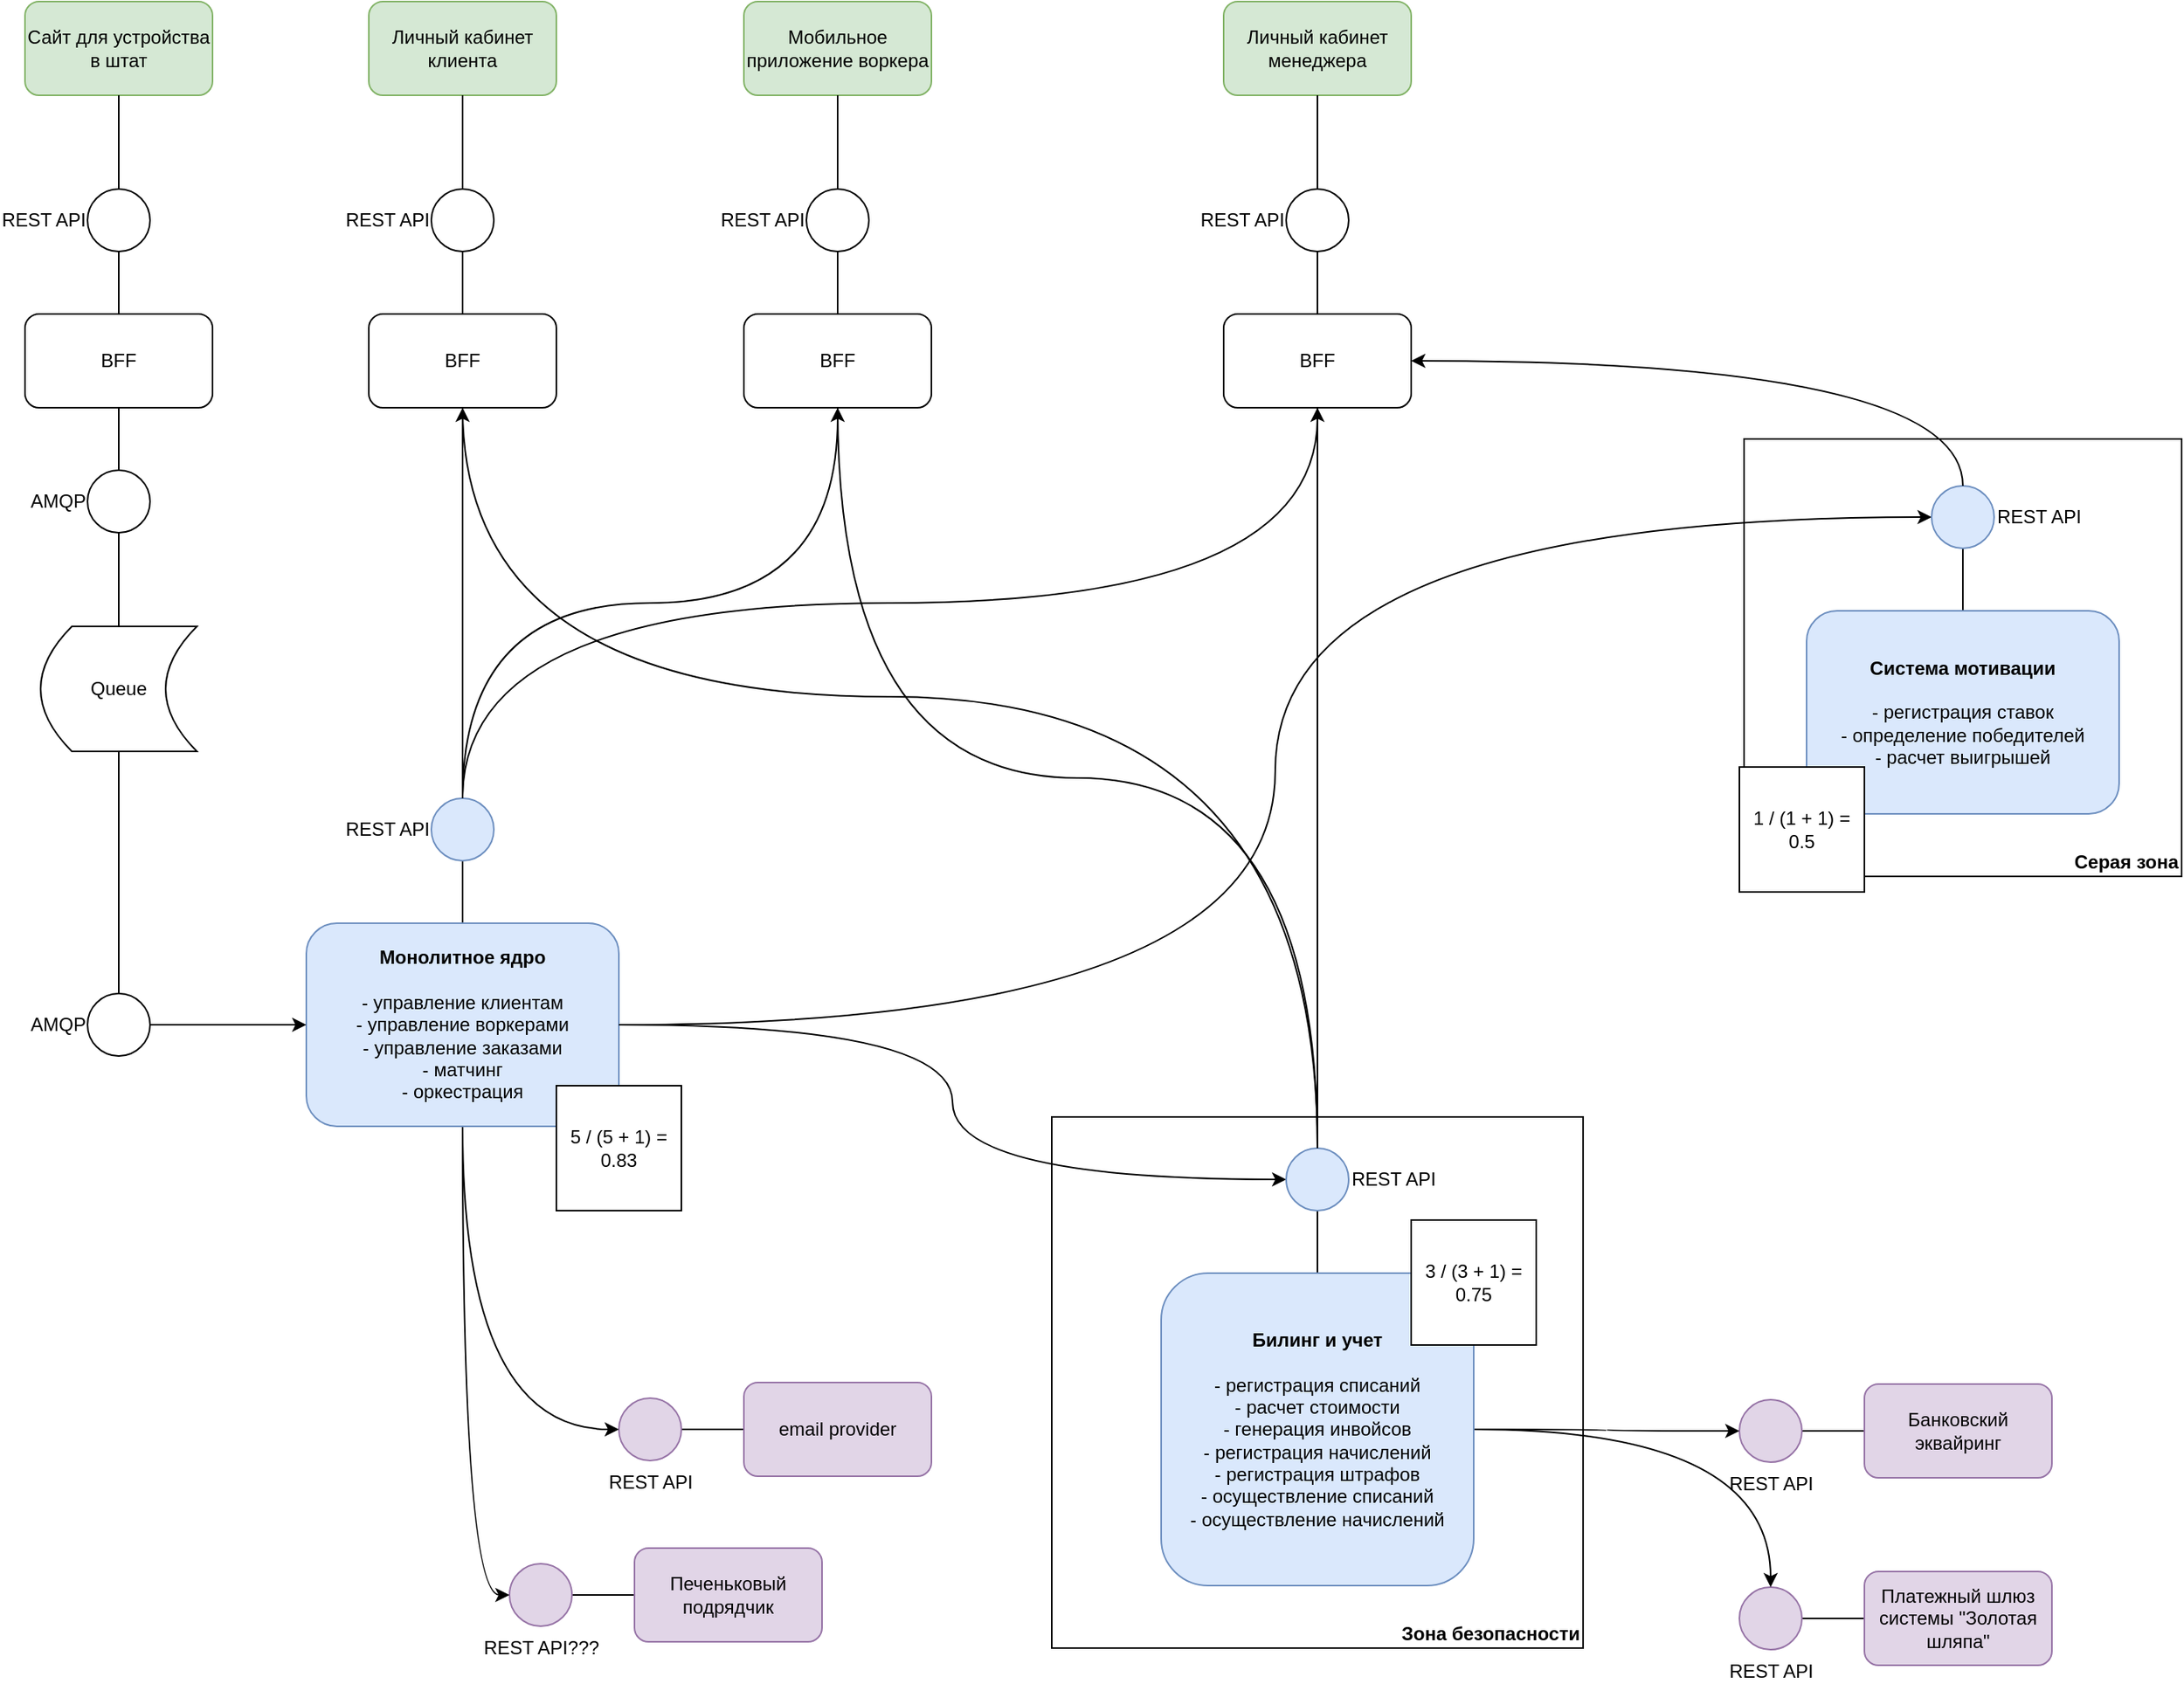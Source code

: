 <mxfile version="22.0.0" type="device">
  <diagram name="Page-1" id="wcj9yuvOxtaBYxQegxfK">
    <mxGraphModel dx="1368" dy="917" grid="1" gridSize="10" guides="1" tooltips="1" connect="1" arrows="1" fold="1" page="1" pageScale="1" pageWidth="1654" pageHeight="1169" math="0" shadow="0">
      <root>
        <mxCell id="0" />
        <mxCell id="1" parent="0" />
        <mxCell id="WA6x_ac3z7qfVJBxobOz-48" value="Зона безопасности" style="whiteSpace=wrap;html=1;aspect=fixed;verticalAlign=bottom;align=right;fontStyle=1" parent="1" vertex="1">
          <mxGeometry x="817" y="754" width="340" height="340" as="geometry" />
        </mxCell>
        <mxCell id="WA6x_ac3z7qfVJBxobOz-47" value="Серая зона" style="whiteSpace=wrap;html=1;aspect=fixed;verticalAlign=bottom;fontStyle=1;align=right;" parent="1" vertex="1">
          <mxGeometry x="1260" y="320" width="280" height="280" as="geometry" />
        </mxCell>
        <mxCell id="WA6x_ac3z7qfVJBxobOz-1" value="Личный кабинет клиента" style="rounded=1;whiteSpace=wrap;html=1;fillColor=#d5e8d4;strokeColor=#82b366;" parent="1" vertex="1">
          <mxGeometry x="380" y="40" width="120" height="60" as="geometry" />
        </mxCell>
        <mxCell id="WA6x_ac3z7qfVJBxobOz-2" value="Мобильное приложение воркера" style="rounded=1;whiteSpace=wrap;html=1;fillColor=#d5e8d4;strokeColor=#82b366;" parent="1" vertex="1">
          <mxGeometry x="620" y="40" width="120" height="60" as="geometry" />
        </mxCell>
        <mxCell id="WA6x_ac3z7qfVJBxobOz-3" value="Личный кабинет менеджера" style="rounded=1;whiteSpace=wrap;html=1;fillColor=#d5e8d4;strokeColor=#82b366;" parent="1" vertex="1">
          <mxGeometry x="927" y="40" width="120" height="60" as="geometry" />
        </mxCell>
        <mxCell id="WA6x_ac3z7qfVJBxobOz-4" value="Сайт для устройства в штат" style="rounded=1;whiteSpace=wrap;html=1;fillColor=#d5e8d4;strokeColor=#82b366;" parent="1" vertex="1">
          <mxGeometry x="160" y="40" width="120" height="60" as="geometry" />
        </mxCell>
        <mxCell id="WA6x_ac3z7qfVJBxobOz-10" value="" style="edgeStyle=orthogonalEdgeStyle;rounded=0;orthogonalLoop=1;jettySize=auto;html=1;endArrow=none;endFill=0;" parent="1" source="WA6x_ac3z7qfVJBxobOz-5" target="WA6x_ac3z7qfVJBxobOz-9" edge="1">
          <mxGeometry relative="1" as="geometry" />
        </mxCell>
        <mxCell id="WA6x_ac3z7qfVJBxobOz-5" value="email provider" style="rounded=1;whiteSpace=wrap;html=1;fillColor=#e1d5e7;strokeColor=#9673a6;" parent="1" vertex="1">
          <mxGeometry x="620" y="924" width="120" height="60" as="geometry" />
        </mxCell>
        <mxCell id="WA6x_ac3z7qfVJBxobOz-15" style="edgeStyle=orthogonalEdgeStyle;rounded=0;orthogonalLoop=1;jettySize=auto;html=1;endArrow=none;endFill=0;" parent="1" source="WA6x_ac3z7qfVJBxobOz-6" target="WA6x_ac3z7qfVJBxobOz-12" edge="1">
          <mxGeometry relative="1" as="geometry" />
        </mxCell>
        <mxCell id="WA6x_ac3z7qfVJBxobOz-6" value="Платежный шлюз системы &quot;Золотая шляпа&quot;" style="rounded=1;whiteSpace=wrap;html=1;fillColor=#e1d5e7;strokeColor=#9673a6;" parent="1" vertex="1">
          <mxGeometry x="1337" y="1045" width="120" height="60" as="geometry" />
        </mxCell>
        <mxCell id="WA6x_ac3z7qfVJBxobOz-14" style="edgeStyle=orthogonalEdgeStyle;rounded=0;orthogonalLoop=1;jettySize=auto;html=1;endArrow=none;endFill=0;" parent="1" source="WA6x_ac3z7qfVJBxobOz-7" target="WA6x_ac3z7qfVJBxobOz-11" edge="1">
          <mxGeometry relative="1" as="geometry" />
        </mxCell>
        <mxCell id="WA6x_ac3z7qfVJBxobOz-7" value="Банковский эквайринг" style="rounded=1;whiteSpace=wrap;html=1;fillColor=#e1d5e7;strokeColor=#9673a6;" parent="1" vertex="1">
          <mxGeometry x="1337" y="925" width="120" height="60" as="geometry" />
        </mxCell>
        <mxCell id="WA6x_ac3z7qfVJBxobOz-16" style="edgeStyle=orthogonalEdgeStyle;rounded=0;orthogonalLoop=1;jettySize=auto;html=1;endArrow=none;endFill=0;" parent="1" source="WA6x_ac3z7qfVJBxobOz-8" target="WA6x_ac3z7qfVJBxobOz-13" edge="1">
          <mxGeometry relative="1" as="geometry" />
        </mxCell>
        <mxCell id="WA6x_ac3z7qfVJBxobOz-8" value="Печеньковый подрядчик" style="rounded=1;whiteSpace=wrap;html=1;fillColor=#e1d5e7;strokeColor=#9673a6;" parent="1" vertex="1">
          <mxGeometry x="550" y="1030" width="120" height="60" as="geometry" />
        </mxCell>
        <mxCell id="WA6x_ac3z7qfVJBxobOz-9" value="REST API" style="ellipse;html=1;fillColor=#e1d5e7;strokeColor=#9673a6;rounded=1;labelPosition=center;verticalLabelPosition=bottom;align=center;verticalAlign=top;" parent="1" vertex="1">
          <mxGeometry x="540" y="934" width="40" height="40" as="geometry" />
        </mxCell>
        <mxCell id="WA6x_ac3z7qfVJBxobOz-11" value="REST API" style="ellipse;html=1;fillColor=#e1d5e7;strokeColor=#9673a6;rounded=1;labelPosition=center;verticalLabelPosition=bottom;align=center;verticalAlign=top;" parent="1" vertex="1">
          <mxGeometry x="1257" y="935" width="40" height="40" as="geometry" />
        </mxCell>
        <mxCell id="WA6x_ac3z7qfVJBxobOz-12" value="REST API" style="ellipse;html=1;fillColor=#e1d5e7;strokeColor=#9673a6;rounded=1;labelPosition=center;verticalLabelPosition=bottom;align=center;verticalAlign=top;" parent="1" vertex="1">
          <mxGeometry x="1257" y="1055" width="40" height="40" as="geometry" />
        </mxCell>
        <mxCell id="WA6x_ac3z7qfVJBxobOz-13" value="REST API???" style="ellipse;html=1;fillColor=#e1d5e7;strokeColor=#9673a6;rounded=1;labelPosition=center;verticalLabelPosition=bottom;align=center;verticalAlign=top;" parent="1" vertex="1">
          <mxGeometry x="470" y="1040" width="40" height="40" as="geometry" />
        </mxCell>
        <mxCell id="WA6x_ac3z7qfVJBxobOz-23" value="" style="edgeStyle=orthogonalEdgeStyle;rounded=0;orthogonalLoop=1;jettySize=auto;html=1;endArrow=none;endFill=0;" parent="1" source="WA6x_ac3z7qfVJBxobOz-19" target="WA6x_ac3z7qfVJBxobOz-22" edge="1">
          <mxGeometry relative="1" as="geometry" />
        </mxCell>
        <mxCell id="WA6x_ac3z7qfVJBxobOz-53" style="edgeStyle=orthogonalEdgeStyle;rounded=0;orthogonalLoop=1;jettySize=auto;html=1;entryX=0;entryY=0.5;entryDx=0;entryDy=0;curved=1;endArrow=classic;endFill=1;" parent="1" source="WA6x_ac3z7qfVJBxobOz-19" target="WA6x_ac3z7qfVJBxobOz-21" edge="1">
          <mxGeometry relative="1" as="geometry" />
        </mxCell>
        <mxCell id="WA6x_ac3z7qfVJBxobOz-68" style="edgeStyle=orthogonalEdgeStyle;rounded=0;orthogonalLoop=1;jettySize=auto;html=1;entryX=0;entryY=0.5;entryDx=0;entryDy=0;curved=1;" parent="1" source="WA6x_ac3z7qfVJBxobOz-19" target="WA6x_ac3z7qfVJBxobOz-9" edge="1">
          <mxGeometry relative="1" as="geometry" />
        </mxCell>
        <mxCell id="WA6x_ac3z7qfVJBxobOz-69" style="edgeStyle=orthogonalEdgeStyle;rounded=0;orthogonalLoop=1;jettySize=auto;html=1;entryX=0;entryY=0.5;entryDx=0;entryDy=0;curved=1;" parent="1" source="WA6x_ac3z7qfVJBxobOz-19" target="WA6x_ac3z7qfVJBxobOz-13" edge="1">
          <mxGeometry relative="1" as="geometry" />
        </mxCell>
        <mxCell id="WA6x_ac3z7qfVJBxobOz-19" value="&lt;b&gt;Монолитное ядро&lt;/b&gt;&lt;br&gt;&lt;br&gt;- управление клиентам&lt;br&gt;- управление воркерами&lt;br&gt;- управление заказами&lt;br&gt;- матчинг&lt;br&gt;- оркестрация" style="rounded=1;whiteSpace=wrap;html=1;fillColor=#dae8fc;strokeColor=#6c8ebf;" parent="1" vertex="1">
          <mxGeometry x="340" y="630" width="200" height="130" as="geometry" />
        </mxCell>
        <mxCell id="WA6x_ac3z7qfVJBxobOz-24" value="" style="edgeStyle=orthogonalEdgeStyle;rounded=0;orthogonalLoop=1;jettySize=auto;html=1;endArrow=none;endFill=0;" parent="1" source="WA6x_ac3z7qfVJBxobOz-20" target="WA6x_ac3z7qfVJBxobOz-21" edge="1">
          <mxGeometry relative="1" as="geometry" />
        </mxCell>
        <mxCell id="WA6x_ac3z7qfVJBxobOz-28" style="edgeStyle=orthogonalEdgeStyle;rounded=0;orthogonalLoop=1;jettySize=auto;html=1;entryX=0;entryY=0.5;entryDx=0;entryDy=0;curved=1;" parent="1" source="WA6x_ac3z7qfVJBxobOz-20" target="WA6x_ac3z7qfVJBxobOz-11" edge="1">
          <mxGeometry relative="1" as="geometry" />
        </mxCell>
        <mxCell id="WA6x_ac3z7qfVJBxobOz-29" style="edgeStyle=orthogonalEdgeStyle;rounded=0;orthogonalLoop=1;jettySize=auto;html=1;curved=1;" parent="1" source="WA6x_ac3z7qfVJBxobOz-20" target="WA6x_ac3z7qfVJBxobOz-12" edge="1">
          <mxGeometry relative="1" as="geometry" />
        </mxCell>
        <mxCell id="WA6x_ac3z7qfVJBxobOz-20" value="&lt;b&gt;Билинг и учет&lt;/b&gt;&lt;br&gt;&lt;br&gt;- регистрация списаний&lt;br&gt;- расчет стоимости&lt;br&gt;- генерация инвойсов&lt;br&gt;- регистрация начислений&lt;br&gt;- регистрация штрафов&lt;br&gt;- осуществление списаний&lt;br&gt;- осуществление начислений" style="rounded=1;whiteSpace=wrap;html=1;fillColor=#dae8fc;strokeColor=#6c8ebf;" parent="1" vertex="1">
          <mxGeometry x="887" y="854" width="200" height="200" as="geometry" />
        </mxCell>
        <mxCell id="WA6x_ac3z7qfVJBxobOz-21" value="REST API" style="ellipse;html=1;fillColor=#dae8fc;strokeColor=#6c8ebf;rounded=1;labelPosition=right;verticalLabelPosition=middle;align=left;verticalAlign=middle;" parent="1" vertex="1">
          <mxGeometry x="967" y="774" width="40" height="40" as="geometry" />
        </mxCell>
        <mxCell id="WA6x_ac3z7qfVJBxobOz-67" style="edgeStyle=orthogonalEdgeStyle;rounded=0;orthogonalLoop=1;jettySize=auto;html=1;entryX=0;entryY=0.5;entryDx=0;entryDy=0;curved=1;exitX=1;exitY=0.5;exitDx=0;exitDy=0;endArrow=classic;endFill=1;" parent="1" source="WA6x_ac3z7qfVJBxobOz-19" target="WA6x_ac3z7qfVJBxobOz-26" edge="1">
          <mxGeometry relative="1" as="geometry" />
        </mxCell>
        <mxCell id="WA6x_ac3z7qfVJBxobOz-22" value="REST API" style="ellipse;html=1;fillColor=#dae8fc;strokeColor=#6c8ebf;rounded=1;labelPosition=left;verticalLabelPosition=middle;align=right;verticalAlign=middle;" parent="1" vertex="1">
          <mxGeometry x="420" y="550" width="40" height="40" as="geometry" />
        </mxCell>
        <mxCell id="WA6x_ac3z7qfVJBxobOz-27" value="" style="edgeStyle=orthogonalEdgeStyle;rounded=0;orthogonalLoop=1;jettySize=auto;html=1;endArrow=none;endFill=0;" parent="1" source="WA6x_ac3z7qfVJBxobOz-25" target="WA6x_ac3z7qfVJBxobOz-26" edge="1">
          <mxGeometry relative="1" as="geometry" />
        </mxCell>
        <mxCell id="WA6x_ac3z7qfVJBxobOz-25" value="&lt;b&gt;Система мотивации&lt;/b&gt;&lt;br&gt;&lt;br&gt;- регистрация ставок&lt;br&gt;- определение победителей&lt;br&gt;- расчет выигрышей" style="rounded=1;whiteSpace=wrap;html=1;fillColor=#dae8fc;strokeColor=#6c8ebf;" parent="1" vertex="1">
          <mxGeometry x="1300" y="430" width="200" height="130" as="geometry" />
        </mxCell>
        <mxCell id="WA6x_ac3z7qfVJBxobOz-26" value="REST API" style="ellipse;html=1;fillColor=#dae8fc;strokeColor=#6c8ebf;rounded=1;labelPosition=right;verticalLabelPosition=middle;align=left;verticalAlign=middle;" parent="1" vertex="1">
          <mxGeometry x="1380" y="350" width="40" height="40" as="geometry" />
        </mxCell>
        <mxCell id="WA6x_ac3z7qfVJBxobOz-34" style="edgeStyle=orthogonalEdgeStyle;rounded=0;orthogonalLoop=1;jettySize=auto;html=1;entryX=0.5;entryY=1;entryDx=0;entryDy=0;endArrow=none;endFill=0;" parent="1" source="WA6x_ac3z7qfVJBxobOz-30" target="WA6x_ac3z7qfVJBxobOz-33" edge="1">
          <mxGeometry relative="1" as="geometry" />
        </mxCell>
        <mxCell id="WA6x_ac3z7qfVJBxobOz-42" style="edgeStyle=orthogonalEdgeStyle;rounded=0;orthogonalLoop=1;jettySize=auto;html=1;curved=1;exitX=0.5;exitY=1;exitDx=0;exitDy=0;endArrow=none;endFill=0;startArrow=classic;startFill=1;" parent="1" source="WA6x_ac3z7qfVJBxobOz-30" target="WA6x_ac3z7qfVJBxobOz-22" edge="1">
          <mxGeometry relative="1" as="geometry" />
        </mxCell>
        <mxCell id="WA6x_ac3z7qfVJBxobOz-50" style="edgeStyle=orthogonalEdgeStyle;rounded=0;orthogonalLoop=1;jettySize=auto;html=1;curved=1;exitX=0.5;exitY=1;exitDx=0;exitDy=0;endArrow=none;endFill=0;" parent="1" source="WA6x_ac3z7qfVJBxobOz-30" target="WA6x_ac3z7qfVJBxobOz-21" edge="1">
          <mxGeometry relative="1" as="geometry">
            <Array as="points">
              <mxPoint x="440" y="485" />
              <mxPoint x="987" y="485" />
            </Array>
          </mxGeometry>
        </mxCell>
        <mxCell id="WA6x_ac3z7qfVJBxobOz-30" value="BFF" style="rounded=1;whiteSpace=wrap;html=1;" parent="1" vertex="1">
          <mxGeometry x="380" y="240" width="120" height="60" as="geometry" />
        </mxCell>
        <mxCell id="WA6x_ac3z7qfVJBxobOz-44" style="edgeStyle=orthogonalEdgeStyle;rounded=0;orthogonalLoop=1;jettySize=auto;html=1;curved=1;exitX=0.5;exitY=1;exitDx=0;exitDy=0;endArrow=none;endFill=0;startArrow=classic;startFill=1;" parent="1" source="WA6x_ac3z7qfVJBxobOz-31" target="WA6x_ac3z7qfVJBxobOz-22" edge="1">
          <mxGeometry relative="1" as="geometry" />
        </mxCell>
        <mxCell id="WA6x_ac3z7qfVJBxobOz-51" style="edgeStyle=orthogonalEdgeStyle;rounded=0;orthogonalLoop=1;jettySize=auto;html=1;curved=1;exitX=0.5;exitY=1;exitDx=0;exitDy=0;endArrow=none;endFill=0;" parent="1" source="WA6x_ac3z7qfVJBxobOz-31" target="WA6x_ac3z7qfVJBxobOz-21" edge="1">
          <mxGeometry relative="1" as="geometry" />
        </mxCell>
        <mxCell id="WA6x_ac3z7qfVJBxobOz-31" value="BFF" style="rounded=1;whiteSpace=wrap;html=1;" parent="1" vertex="1">
          <mxGeometry x="620" y="240" width="120" height="60" as="geometry" />
        </mxCell>
        <mxCell id="WA6x_ac3z7qfVJBxobOz-45" style="edgeStyle=orthogonalEdgeStyle;rounded=0;orthogonalLoop=1;jettySize=auto;html=1;curved=1;exitX=0.5;exitY=1;exitDx=0;exitDy=0;endArrow=none;endFill=0;startArrow=classic;startFill=1;" parent="1" source="WA6x_ac3z7qfVJBxobOz-32" target="WA6x_ac3z7qfVJBxobOz-22" edge="1">
          <mxGeometry relative="1" as="geometry" />
        </mxCell>
        <mxCell id="WA6x_ac3z7qfVJBxobOz-46" style="edgeStyle=orthogonalEdgeStyle;rounded=0;orthogonalLoop=1;jettySize=auto;html=1;curved=1;endArrow=none;endFill=0;startArrow=classic;startFill=1;" parent="1" source="WA6x_ac3z7qfVJBxobOz-32" target="WA6x_ac3z7qfVJBxobOz-26" edge="1">
          <mxGeometry relative="1" as="geometry" />
        </mxCell>
        <mxCell id="WA6x_ac3z7qfVJBxobOz-52" style="edgeStyle=orthogonalEdgeStyle;rounded=0;orthogonalLoop=1;jettySize=auto;html=1;curved=1;endArrow=none;endFill=0;" parent="1" source="WA6x_ac3z7qfVJBxobOz-32" target="WA6x_ac3z7qfVJBxobOz-21" edge="1">
          <mxGeometry relative="1" as="geometry" />
        </mxCell>
        <mxCell id="WA6x_ac3z7qfVJBxobOz-32" value="BFF" style="rounded=1;whiteSpace=wrap;html=1;" parent="1" vertex="1">
          <mxGeometry x="927" y="240" width="120" height="60" as="geometry" />
        </mxCell>
        <mxCell id="WA6x_ac3z7qfVJBxobOz-41" value="" style="edgeStyle=orthogonalEdgeStyle;rounded=0;orthogonalLoop=1;jettySize=auto;html=1;endArrow=none;endFill=0;" parent="1" source="WA6x_ac3z7qfVJBxobOz-33" target="WA6x_ac3z7qfVJBxobOz-1" edge="1">
          <mxGeometry relative="1" as="geometry" />
        </mxCell>
        <mxCell id="WA6x_ac3z7qfVJBxobOz-33" value="REST API" style="ellipse;html=1;rounded=1;labelPosition=left;verticalLabelPosition=middle;align=right;verticalAlign=middle;" parent="1" vertex="1">
          <mxGeometry x="420" y="160" width="40" height="40" as="geometry" />
        </mxCell>
        <mxCell id="WA6x_ac3z7qfVJBxobOz-35" style="edgeStyle=orthogonalEdgeStyle;rounded=0;orthogonalLoop=1;jettySize=auto;html=1;entryX=0.5;entryY=1;entryDx=0;entryDy=0;endArrow=none;endFill=0;" parent="1" source="WA6x_ac3z7qfVJBxobOz-31" target="WA6x_ac3z7qfVJBxobOz-36" edge="1">
          <mxGeometry relative="1" as="geometry">
            <mxPoint x="680" y="240" as="sourcePoint" />
          </mxGeometry>
        </mxCell>
        <mxCell id="WA6x_ac3z7qfVJBxobOz-39" value="" style="edgeStyle=orthogonalEdgeStyle;rounded=0;orthogonalLoop=1;jettySize=auto;html=1;endArrow=none;endFill=0;" parent="1" source="WA6x_ac3z7qfVJBxobOz-36" target="WA6x_ac3z7qfVJBxobOz-2" edge="1">
          <mxGeometry relative="1" as="geometry" />
        </mxCell>
        <mxCell id="WA6x_ac3z7qfVJBxobOz-36" value="REST API" style="ellipse;html=1;rounded=1;labelPosition=left;verticalLabelPosition=middle;align=right;verticalAlign=middle;" parent="1" vertex="1">
          <mxGeometry x="660" y="160" width="40" height="40" as="geometry" />
        </mxCell>
        <mxCell id="WA6x_ac3z7qfVJBxobOz-37" style="edgeStyle=orthogonalEdgeStyle;rounded=0;orthogonalLoop=1;jettySize=auto;html=1;entryX=0.5;entryY=1;entryDx=0;entryDy=0;endArrow=none;endFill=0;" parent="1" source="WA6x_ac3z7qfVJBxobOz-32" target="WA6x_ac3z7qfVJBxobOz-38" edge="1">
          <mxGeometry relative="1" as="geometry">
            <mxPoint x="987" y="240" as="sourcePoint" />
          </mxGeometry>
        </mxCell>
        <mxCell id="WA6x_ac3z7qfVJBxobOz-40" value="" style="edgeStyle=orthogonalEdgeStyle;rounded=0;orthogonalLoop=1;jettySize=auto;html=1;endArrow=none;endFill=0;" parent="1" source="WA6x_ac3z7qfVJBxobOz-38" target="WA6x_ac3z7qfVJBxobOz-3" edge="1">
          <mxGeometry relative="1" as="geometry" />
        </mxCell>
        <mxCell id="WA6x_ac3z7qfVJBxobOz-38" value="REST API" style="ellipse;html=1;rounded=1;labelPosition=left;verticalLabelPosition=middle;align=right;verticalAlign=middle;" parent="1" vertex="1">
          <mxGeometry x="967" y="160" width="40" height="40" as="geometry" />
        </mxCell>
        <mxCell id="WA6x_ac3z7qfVJBxobOz-56" value="" style="edgeStyle=orthogonalEdgeStyle;rounded=0;orthogonalLoop=1;jettySize=auto;html=1;endArrow=none;endFill=0;" parent="1" source="WA6x_ac3z7qfVJBxobOz-54" target="WA6x_ac3z7qfVJBxobOz-55" edge="1">
          <mxGeometry relative="1" as="geometry" />
        </mxCell>
        <mxCell id="WA6x_ac3z7qfVJBxobOz-54" value="BFF" style="rounded=1;whiteSpace=wrap;html=1;" parent="1" vertex="1">
          <mxGeometry x="160" y="240" width="120" height="60" as="geometry" />
        </mxCell>
        <mxCell id="WA6x_ac3z7qfVJBxobOz-57" value="" style="edgeStyle=orthogonalEdgeStyle;rounded=0;orthogonalLoop=1;jettySize=auto;html=1;endArrow=none;endFill=0;" parent="1" source="WA6x_ac3z7qfVJBxobOz-55" target="WA6x_ac3z7qfVJBxobOz-4" edge="1">
          <mxGeometry relative="1" as="geometry" />
        </mxCell>
        <mxCell id="WA6x_ac3z7qfVJBxobOz-55" value="REST API" style="ellipse;html=1;rounded=1;labelPosition=left;verticalLabelPosition=middle;align=right;verticalAlign=middle;" parent="1" vertex="1">
          <mxGeometry x="200" y="160" width="40" height="40" as="geometry" />
        </mxCell>
        <mxCell id="WA6x_ac3z7qfVJBxobOz-58" value="Queue" style="shape=dataStorage;whiteSpace=wrap;html=1;fixedSize=1;" parent="1" vertex="1">
          <mxGeometry x="170" y="440" width="100" height="80" as="geometry" />
        </mxCell>
        <mxCell id="WA6x_ac3z7qfVJBxobOz-60" value="" style="edgeStyle=orthogonalEdgeStyle;rounded=0;orthogonalLoop=1;jettySize=auto;html=1;endArrow=none;endFill=0;" parent="1" source="WA6x_ac3z7qfVJBxobOz-59" target="WA6x_ac3z7qfVJBxobOz-54" edge="1">
          <mxGeometry relative="1" as="geometry" />
        </mxCell>
        <mxCell id="WA6x_ac3z7qfVJBxobOz-61" value="" style="edgeStyle=orthogonalEdgeStyle;rounded=0;orthogonalLoop=1;jettySize=auto;html=1;endArrow=none;endFill=0;" parent="1" source="WA6x_ac3z7qfVJBxobOz-59" target="WA6x_ac3z7qfVJBxobOz-58" edge="1">
          <mxGeometry relative="1" as="geometry" />
        </mxCell>
        <mxCell id="WA6x_ac3z7qfVJBxobOz-59" value="AMQP" style="ellipse;html=1;rounded=1;labelPosition=left;verticalLabelPosition=middle;align=right;verticalAlign=middle;" parent="1" vertex="1">
          <mxGeometry x="200" y="340" width="40" height="40" as="geometry" />
        </mxCell>
        <mxCell id="WA6x_ac3z7qfVJBxobOz-65" value="" style="edgeStyle=orthogonalEdgeStyle;rounded=0;orthogonalLoop=1;jettySize=auto;html=1;endArrow=classic;endFill=1;" parent="1" source="WA6x_ac3z7qfVJBxobOz-64" target="WA6x_ac3z7qfVJBxobOz-19" edge="1">
          <mxGeometry relative="1" as="geometry" />
        </mxCell>
        <mxCell id="WA6x_ac3z7qfVJBxobOz-66" style="edgeStyle=orthogonalEdgeStyle;rounded=0;orthogonalLoop=1;jettySize=auto;html=1;endArrow=none;endFill=0;" parent="1" source="WA6x_ac3z7qfVJBxobOz-64" target="WA6x_ac3z7qfVJBxobOz-58" edge="1">
          <mxGeometry relative="1" as="geometry" />
        </mxCell>
        <mxCell id="WA6x_ac3z7qfVJBxobOz-64" value="AMQP" style="ellipse;html=1;rounded=1;labelPosition=left;verticalLabelPosition=middle;align=right;verticalAlign=middle;" parent="1" vertex="1">
          <mxGeometry x="200" y="675" width="40" height="40" as="geometry" />
        </mxCell>
        <mxCell id="wHjda8G_7C3KJfwW5XzP-1" value="5 / (5 + 1) = 0.83" style="whiteSpace=wrap;html=1;aspect=fixed;" vertex="1" parent="1">
          <mxGeometry x="500" y="734" width="80" height="80" as="geometry" />
        </mxCell>
        <mxCell id="wHjda8G_7C3KJfwW5XzP-2" value="1 / (1 + 1) = 0.5" style="whiteSpace=wrap;html=1;aspect=fixed;" vertex="1" parent="1">
          <mxGeometry x="1257" y="530" width="80" height="80" as="geometry" />
        </mxCell>
        <mxCell id="wHjda8G_7C3KJfwW5XzP-3" value="3 / (3 + 1) = 0.75" style="whiteSpace=wrap;html=1;aspect=fixed;" vertex="1" parent="1">
          <mxGeometry x="1047" y="820" width="80" height="80" as="geometry" />
        </mxCell>
      </root>
    </mxGraphModel>
  </diagram>
</mxfile>
